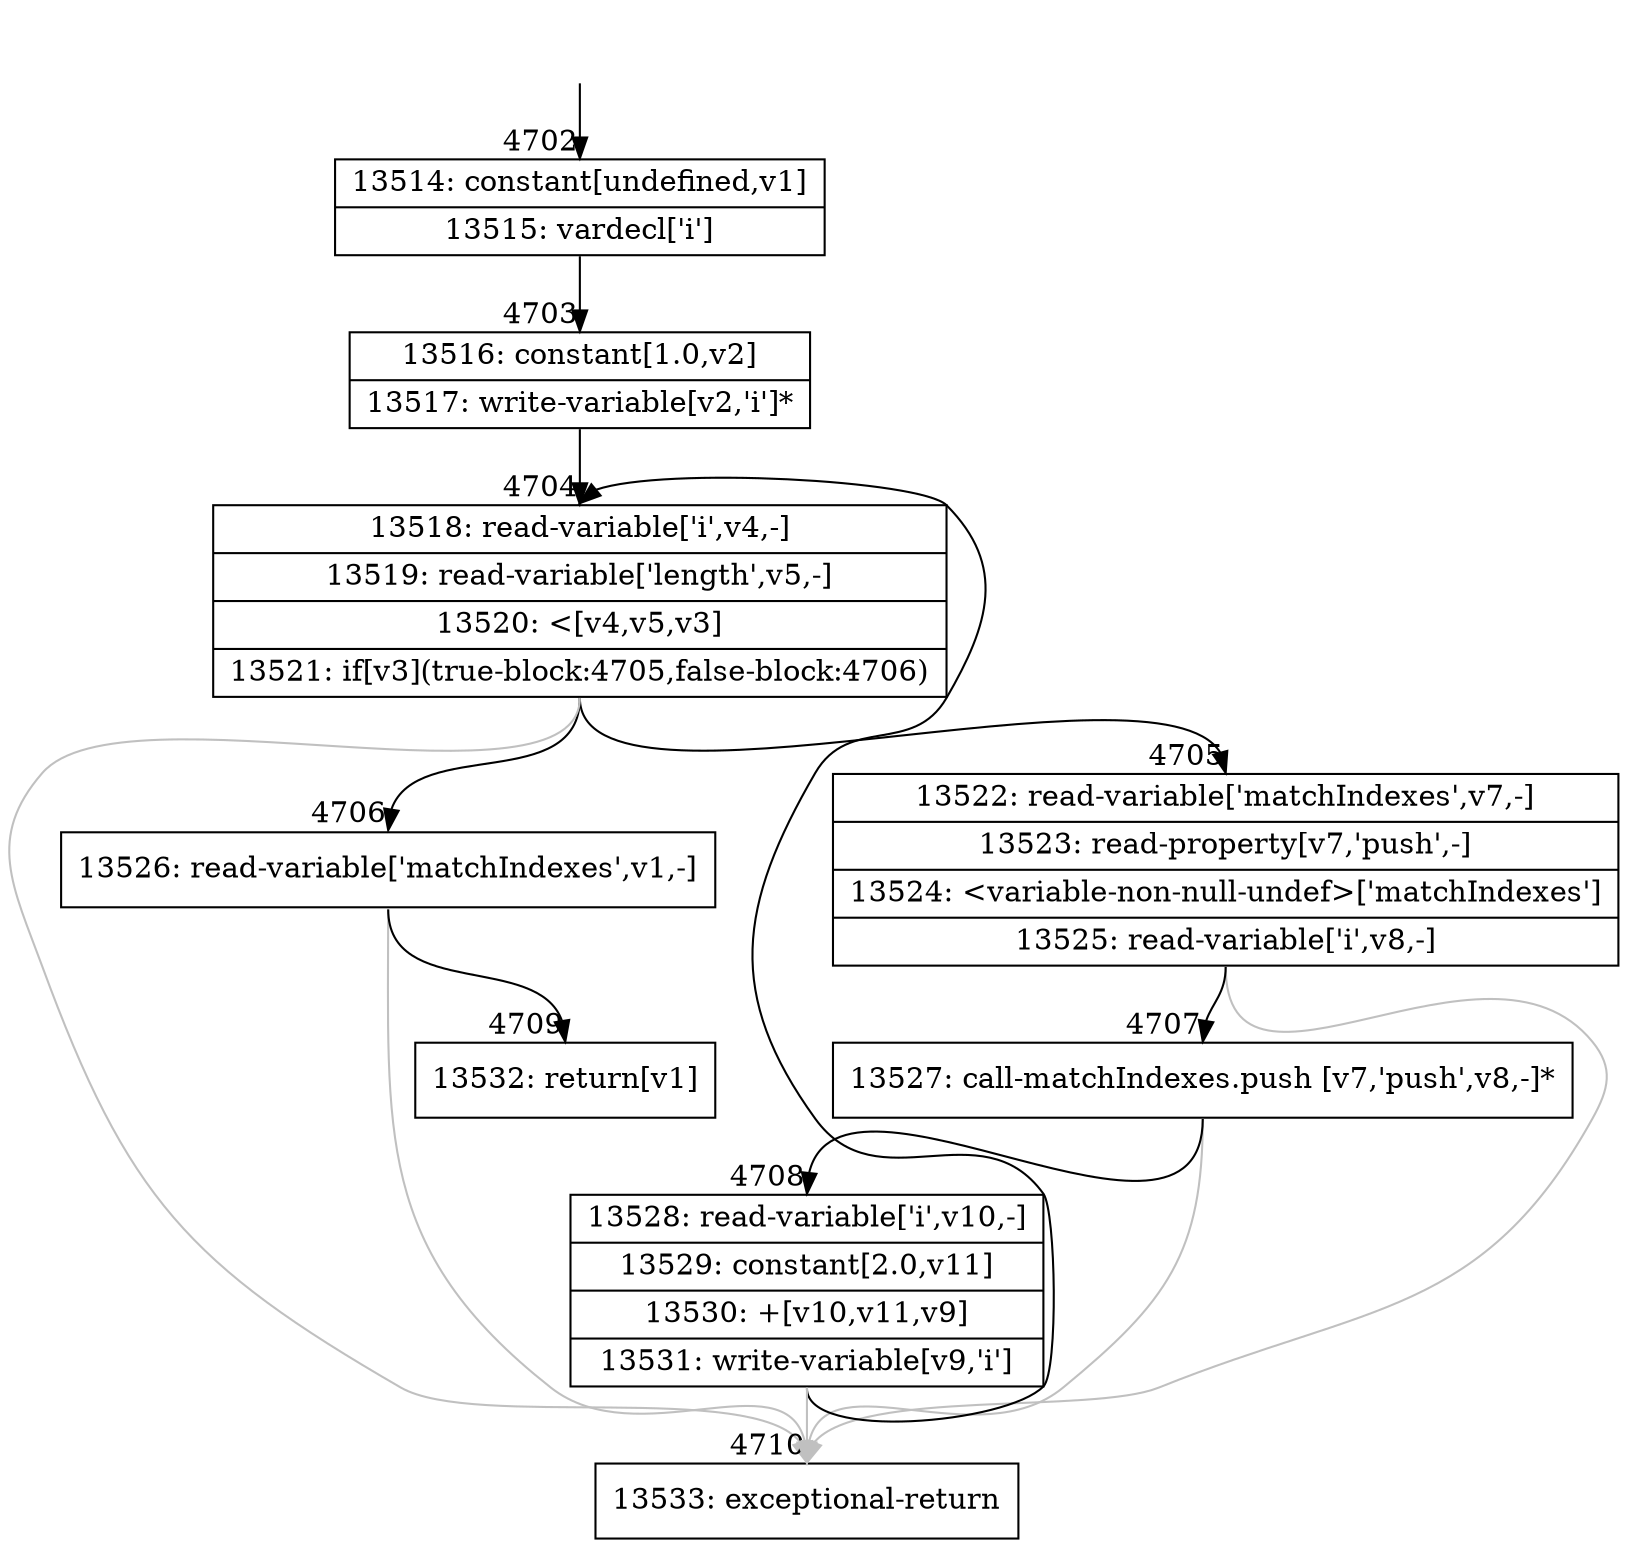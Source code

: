 digraph {
rankdir="TD"
BB_entry315[shape=none,label=""];
BB_entry315 -> BB4702 [tailport=s, headport=n, headlabel="    4702"]
BB4702 [shape=record label="{13514: constant[undefined,v1]|13515: vardecl['i']}" ] 
BB4702 -> BB4703 [tailport=s, headport=n, headlabel="      4703"]
BB4703 [shape=record label="{13516: constant[1.0,v2]|13517: write-variable[v2,'i']*}" ] 
BB4703 -> BB4704 [tailport=s, headport=n, headlabel="      4704"]
BB4704 [shape=record label="{13518: read-variable['i',v4,-]|13519: read-variable['length',v5,-]|13520: \<[v4,v5,v3]|13521: if[v3](true-block:4705,false-block:4706)}" ] 
BB4704 -> BB4705 [tailport=s, headport=n, headlabel="      4705"]
BB4704 -> BB4706 [tailport=s, headport=n, headlabel="      4706"]
BB4704 -> BB4710 [tailport=s, headport=n, color=gray, headlabel="      4710"]
BB4705 [shape=record label="{13522: read-variable['matchIndexes',v7,-]|13523: read-property[v7,'push',-]|13524: \<variable-non-null-undef\>['matchIndexes']|13525: read-variable['i',v8,-]}" ] 
BB4705 -> BB4707 [tailport=s, headport=n, headlabel="      4707"]
BB4705 -> BB4710 [tailport=s, headport=n, color=gray]
BB4706 [shape=record label="{13526: read-variable['matchIndexes',v1,-]}" ] 
BB4706 -> BB4709 [tailport=s, headport=n, headlabel="      4709"]
BB4706 -> BB4710 [tailport=s, headport=n, color=gray]
BB4707 [shape=record label="{13527: call-matchIndexes.push [v7,'push',v8,-]*}" ] 
BB4707 -> BB4708 [tailport=s, headport=n, headlabel="      4708"]
BB4707 -> BB4710 [tailport=s, headport=n, color=gray]
BB4708 [shape=record label="{13528: read-variable['i',v10,-]|13529: constant[2.0,v11]|13530: +[v10,v11,v9]|13531: write-variable[v9,'i']}" ] 
BB4708 -> BB4704 [tailport=s, headport=n]
BB4708 -> BB4710 [tailport=s, headport=n, color=gray]
BB4709 [shape=record label="{13532: return[v1]}" ] 
BB4710 [shape=record label="{13533: exceptional-return}" ] 
}
